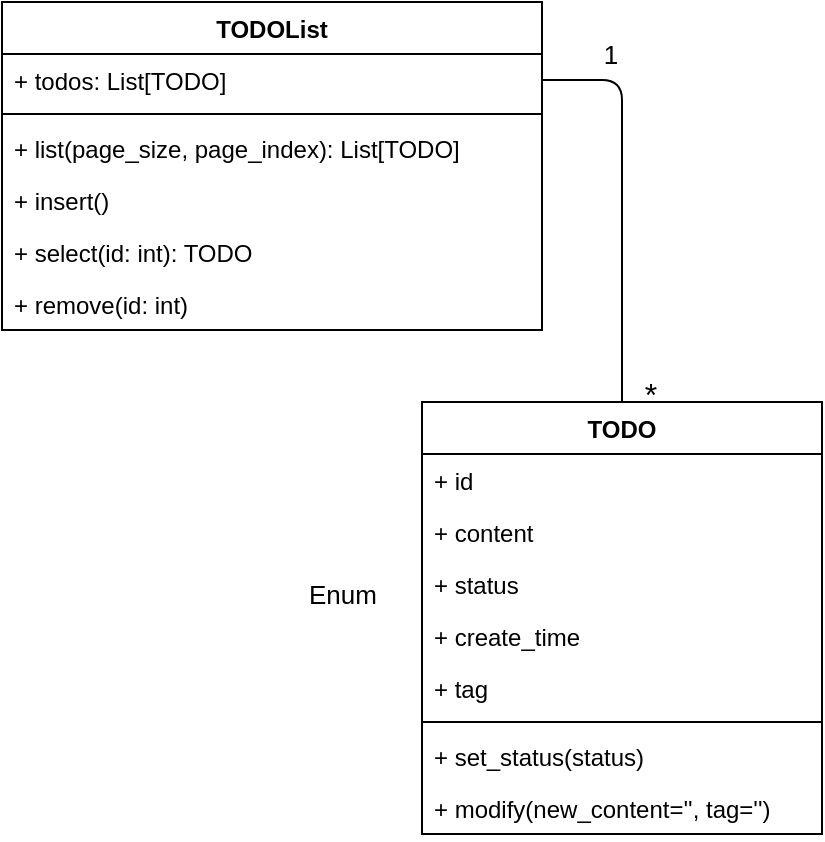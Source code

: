 <mxfile version="24.7.6">
  <diagram name="第 1 页" id="7KTaMBhgqVzbro8H5_XD">
    <mxGraphModel dx="743" dy="845" grid="1" gridSize="10" guides="1" tooltips="1" connect="1" arrows="1" fold="1" page="1" pageScale="1" pageWidth="850" pageHeight="1100" math="0" shadow="0">
      <root>
        <mxCell id="0" />
        <mxCell id="1" parent="0" />
        <mxCell id="JNSrJHHTEGONHWkqj-x3-2" value="TODO" style="swimlane;fontStyle=1;align=center;verticalAlign=top;childLayout=stackLayout;horizontal=1;startSize=26;horizontalStack=0;resizeParent=1;resizeParentMax=0;resizeLast=0;collapsible=1;marginBottom=0;whiteSpace=wrap;html=1;" vertex="1" parent="1">
          <mxGeometry x="380" y="240" width="200" height="216" as="geometry" />
        </mxCell>
        <mxCell id="JNSrJHHTEGONHWkqj-x3-3" value="&lt;div&gt;+ id&lt;/div&gt;" style="text;strokeColor=none;fillColor=none;align=left;verticalAlign=top;spacingLeft=4;spacingRight=4;overflow=hidden;rotatable=0;points=[[0,0.5],[1,0.5]];portConstraint=eastwest;whiteSpace=wrap;html=1;" vertex="1" parent="JNSrJHHTEGONHWkqj-x3-2">
          <mxGeometry y="26" width="200" height="26" as="geometry" />
        </mxCell>
        <mxCell id="JNSrJHHTEGONHWkqj-x3-13" value="&lt;div&gt;+ content&lt;/div&gt;" style="text;strokeColor=none;fillColor=none;align=left;verticalAlign=top;spacingLeft=4;spacingRight=4;overflow=hidden;rotatable=0;points=[[0,0.5],[1,0.5]];portConstraint=eastwest;whiteSpace=wrap;html=1;" vertex="1" parent="JNSrJHHTEGONHWkqj-x3-2">
          <mxGeometry y="52" width="200" height="26" as="geometry" />
        </mxCell>
        <mxCell id="JNSrJHHTEGONHWkqj-x3-10" value="+ status" style="text;strokeColor=none;fillColor=none;align=left;verticalAlign=top;spacingLeft=4;spacingRight=4;overflow=hidden;rotatable=0;points=[[0,0.5],[1,0.5]];portConstraint=eastwest;whiteSpace=wrap;html=1;" vertex="1" parent="JNSrJHHTEGONHWkqj-x3-2">
          <mxGeometry y="78" width="200" height="26" as="geometry" />
        </mxCell>
        <mxCell id="JNSrJHHTEGONHWkqj-x3-11" value="+ create_time" style="text;strokeColor=none;fillColor=none;align=left;verticalAlign=top;spacingLeft=4;spacingRight=4;overflow=hidden;rotatable=0;points=[[0,0.5],[1,0.5]];portConstraint=eastwest;whiteSpace=wrap;html=1;" vertex="1" parent="JNSrJHHTEGONHWkqj-x3-2">
          <mxGeometry y="104" width="200" height="26" as="geometry" />
        </mxCell>
        <mxCell id="JNSrJHHTEGONHWkqj-x3-12" value="+ tag" style="text;strokeColor=none;fillColor=none;align=left;verticalAlign=top;spacingLeft=4;spacingRight=4;overflow=hidden;rotatable=0;points=[[0,0.5],[1,0.5]];portConstraint=eastwest;whiteSpace=wrap;html=1;" vertex="1" parent="JNSrJHHTEGONHWkqj-x3-2">
          <mxGeometry y="130" width="200" height="26" as="geometry" />
        </mxCell>
        <mxCell id="JNSrJHHTEGONHWkqj-x3-4" value="" style="line;strokeWidth=1;fillColor=none;align=left;verticalAlign=middle;spacingTop=-1;spacingLeft=3;spacingRight=3;rotatable=0;labelPosition=right;points=[];portConstraint=eastwest;strokeColor=inherit;" vertex="1" parent="JNSrJHHTEGONHWkqj-x3-2">
          <mxGeometry y="156" width="200" height="8" as="geometry" />
        </mxCell>
        <mxCell id="JNSrJHHTEGONHWkqj-x3-5" value="+ set_status(status)" style="text;strokeColor=none;fillColor=none;align=left;verticalAlign=top;spacingLeft=4;spacingRight=4;overflow=hidden;rotatable=0;points=[[0,0.5],[1,0.5]];portConstraint=eastwest;whiteSpace=wrap;html=1;" vertex="1" parent="JNSrJHHTEGONHWkqj-x3-2">
          <mxGeometry y="164" width="200" height="26" as="geometry" />
        </mxCell>
        <mxCell id="JNSrJHHTEGONHWkqj-x3-17" value="+ modify(new_content=&#39;&#39;, tag=&#39;&#39;)" style="text;strokeColor=none;fillColor=none;align=left;verticalAlign=top;spacingLeft=4;spacingRight=4;overflow=hidden;rotatable=0;points=[[0,0.5],[1,0.5]];portConstraint=eastwest;whiteSpace=wrap;html=1;" vertex="1" parent="JNSrJHHTEGONHWkqj-x3-2">
          <mxGeometry y="190" width="200" height="26" as="geometry" />
        </mxCell>
        <mxCell id="JNSrJHHTEGONHWkqj-x3-6" value="TODOList" style="swimlane;fontStyle=1;align=center;verticalAlign=top;childLayout=stackLayout;horizontal=1;startSize=26;horizontalStack=0;resizeParent=1;resizeParentMax=0;resizeLast=0;collapsible=1;marginBottom=0;whiteSpace=wrap;html=1;" vertex="1" parent="1">
          <mxGeometry x="170" y="40" width="270" height="164" as="geometry" />
        </mxCell>
        <mxCell id="JNSrJHHTEGONHWkqj-x3-7" value="+ todos: List[TODO]" style="text;strokeColor=none;fillColor=none;align=left;verticalAlign=top;spacingLeft=4;spacingRight=4;overflow=hidden;rotatable=0;points=[[0,0.5],[1,0.5]];portConstraint=eastwest;whiteSpace=wrap;html=1;" vertex="1" parent="JNSrJHHTEGONHWkqj-x3-6">
          <mxGeometry y="26" width="270" height="26" as="geometry" />
        </mxCell>
        <mxCell id="JNSrJHHTEGONHWkqj-x3-8" value="" style="line;strokeWidth=1;fillColor=none;align=left;verticalAlign=middle;spacingTop=-1;spacingLeft=3;spacingRight=3;rotatable=0;labelPosition=right;points=[];portConstraint=eastwest;strokeColor=inherit;" vertex="1" parent="JNSrJHHTEGONHWkqj-x3-6">
          <mxGeometry y="52" width="270" height="8" as="geometry" />
        </mxCell>
        <mxCell id="JNSrJHHTEGONHWkqj-x3-21" value="&lt;div&gt;+ list(page_size, page_index): List[TODO]&lt;br&gt;&lt;/div&gt;" style="text;strokeColor=none;fillColor=none;align=left;verticalAlign=top;spacingLeft=4;spacingRight=4;overflow=hidden;rotatable=0;points=[[0,0.5],[1,0.5]];portConstraint=eastwest;whiteSpace=wrap;html=1;" vertex="1" parent="JNSrJHHTEGONHWkqj-x3-6">
          <mxGeometry y="60" width="270" height="26" as="geometry" />
        </mxCell>
        <mxCell id="JNSrJHHTEGONHWkqj-x3-9" value="&lt;div&gt;+ insert()&lt;/div&gt;" style="text;strokeColor=none;fillColor=none;align=left;verticalAlign=top;spacingLeft=4;spacingRight=4;overflow=hidden;rotatable=0;points=[[0,0.5],[1,0.5]];portConstraint=eastwest;whiteSpace=wrap;html=1;" vertex="1" parent="JNSrJHHTEGONHWkqj-x3-6">
          <mxGeometry y="86" width="270" height="26" as="geometry" />
        </mxCell>
        <mxCell id="JNSrJHHTEGONHWkqj-x3-14" value="&lt;div&gt;+ select(id: int): TODO&lt;/div&gt;" style="text;strokeColor=none;fillColor=none;align=left;verticalAlign=top;spacingLeft=4;spacingRight=4;overflow=hidden;rotatable=0;points=[[0,0.5],[1,0.5]];portConstraint=eastwest;whiteSpace=wrap;html=1;" vertex="1" parent="JNSrJHHTEGONHWkqj-x3-6">
          <mxGeometry y="112" width="270" height="26" as="geometry" />
        </mxCell>
        <mxCell id="JNSrJHHTEGONHWkqj-x3-16" value="&lt;div&gt;+ remove(id: int) &lt;/div&gt;" style="text;strokeColor=none;fillColor=none;align=left;verticalAlign=top;spacingLeft=4;spacingRight=4;overflow=hidden;rotatable=0;points=[[0,0.5],[1,0.5]];portConstraint=eastwest;whiteSpace=wrap;html=1;" vertex="1" parent="JNSrJHHTEGONHWkqj-x3-6">
          <mxGeometry y="138" width="270" height="26" as="geometry" />
        </mxCell>
        <mxCell id="JNSrJHHTEGONHWkqj-x3-18" style="edgeStyle=none;curved=0;rounded=1;orthogonalLoop=1;jettySize=auto;html=1;exitX=1;exitY=0.5;exitDx=0;exitDy=0;entryX=0.5;entryY=0;entryDx=0;entryDy=0;fontSize=12;startSize=8;endSize=8;strokeColor=default;endArrow=none;endFill=0;" edge="1" parent="1" source="JNSrJHHTEGONHWkqj-x3-7" target="JNSrJHHTEGONHWkqj-x3-2">
          <mxGeometry relative="1" as="geometry">
            <Array as="points">
              <mxPoint x="480" y="79" />
            </Array>
          </mxGeometry>
        </mxCell>
        <mxCell id="JNSrJHHTEGONHWkqj-x3-19" value="*" style="text;html=1;align=center;verticalAlign=middle;resizable=0;points=[];autosize=1;strokeColor=none;fillColor=none;fontSize=16;" vertex="1" parent="1">
          <mxGeometry x="479" y="221" width="30" height="30" as="geometry" />
        </mxCell>
        <mxCell id="JNSrJHHTEGONHWkqj-x3-20" value="1" style="text;html=1;align=center;verticalAlign=middle;resizable=0;points=[];autosize=1;strokeColor=none;fillColor=none;fontSize=13;" vertex="1" parent="1">
          <mxGeometry x="459" y="51" width="30" height="30" as="geometry" />
        </mxCell>
        <mxCell id="JNSrJHHTEGONHWkqj-x3-22" value="Enum" style="text;html=1;align=center;verticalAlign=middle;resizable=0;points=[];autosize=1;strokeColor=none;fillColor=none;fontSize=13;" vertex="1" parent="1">
          <mxGeometry x="310" y="321" width="60" height="30" as="geometry" />
        </mxCell>
      </root>
    </mxGraphModel>
  </diagram>
</mxfile>
